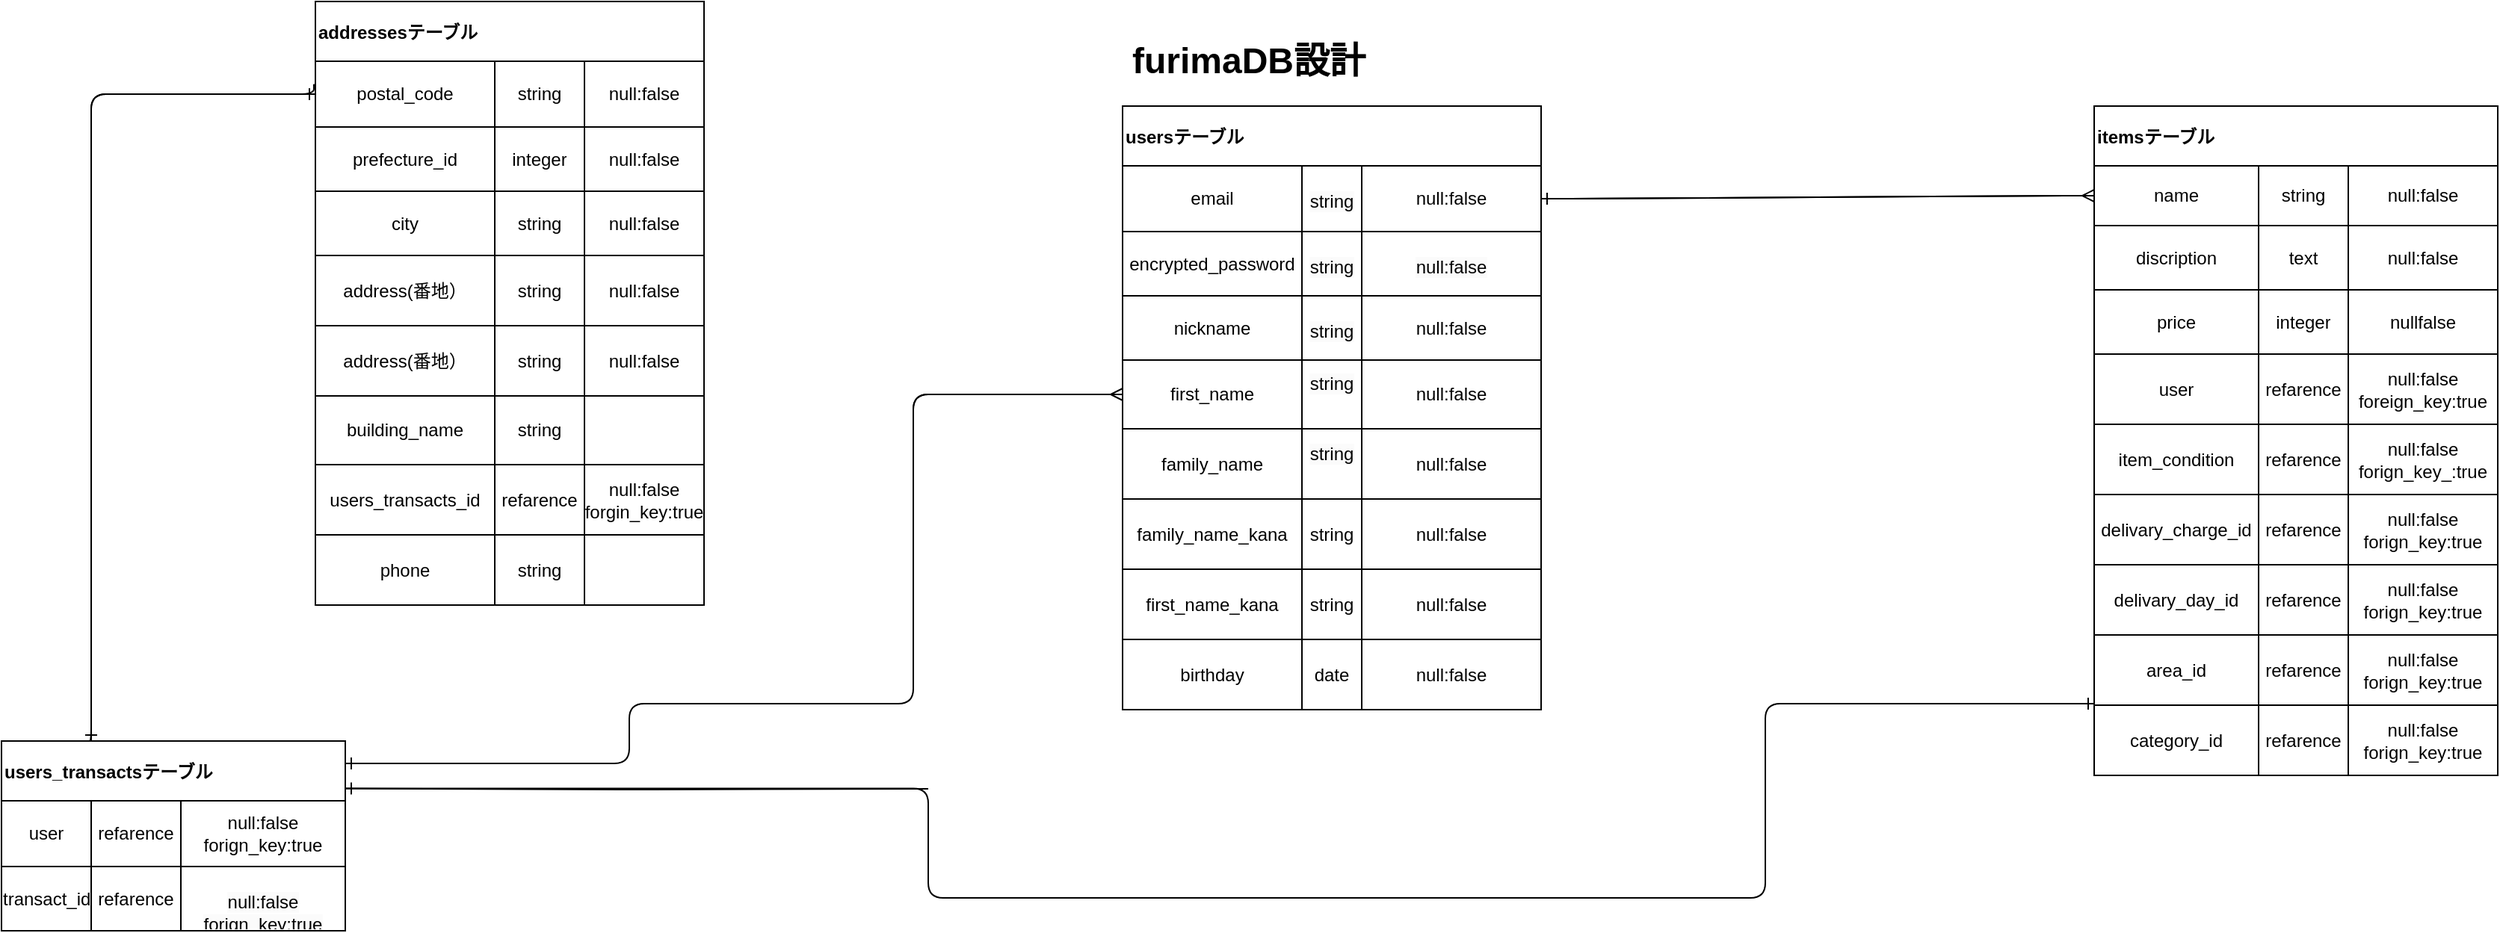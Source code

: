 <mxfile>
    <diagram id="fxU1jM9mdacjZr4v6jLx" name="ページ1">
        <mxGraphModel dx="1643" dy="1139" grid="1" gridSize="10" guides="1" tooltips="1" connect="1" arrows="1" fold="1" page="1" pageScale="1" pageWidth="827" pageHeight="1169" math="0" shadow="0">
            <root>
                <mxCell id="0"/>
                <mxCell id="1" parent="0"/>
                <mxCell id="2" value="usersテーブル" style="shape=table;startSize=40;container=1;collapsible=0;childLayout=tableLayout;fontStyle=1;align=left;swimlaneFillColor=none;fontSize=12;" parent="1" vertex="1">
                    <mxGeometry x="280" y="160" width="280" height="170" as="geometry"/>
                </mxCell>
                <mxCell id="7" value="" style="shape=tableRow;horizontal=0;startSize=0;swimlaneHead=0;swimlaneBody=0;top=0;left=0;bottom=0;right=0;collapsible=0;dropTarget=0;fillColor=none;points=[[0,0.5],[1,0.5]];portConstraint=eastwest;fontSize=12;" parent="2" vertex="1">
                    <mxGeometry y="40" width="280" height="44" as="geometry"/>
                </mxCell>
                <mxCell id="8" value="email" style="shape=partialRectangle;html=1;whiteSpace=wrap;connectable=0;fillColor=none;top=0;left=0;bottom=0;right=0;overflow=hidden;fontSize=12;" parent="7" vertex="1">
                    <mxGeometry width="120" height="44" as="geometry">
                        <mxRectangle width="120" height="44" as="alternateBounds"/>
                    </mxGeometry>
                </mxCell>
                <mxCell id="9" value="&#10;&lt;span style=&quot;color: rgb(0, 0, 0); font-family: Helvetica; font-size: 12px; font-style: normal; font-variant-ligatures: normal; font-variant-caps: normal; font-weight: 400; letter-spacing: normal; orphans: 2; text-align: center; text-indent: 0px; text-transform: none; widows: 2; word-spacing: 0px; -webkit-text-stroke-width: 0px; background-color: rgb(251, 251, 251); text-decoration-thickness: initial; text-decoration-style: initial; text-decoration-color: initial; float: none; display: inline !important;&quot;&gt;string&lt;/span&gt;&#10;&#10;" style="shape=partialRectangle;html=1;whiteSpace=wrap;connectable=0;fillColor=none;top=0;left=0;bottom=0;right=0;overflow=hidden;fontSize=12;" parent="7" vertex="1">
                    <mxGeometry x="120" width="40" height="44" as="geometry">
                        <mxRectangle width="40" height="44" as="alternateBounds"/>
                    </mxGeometry>
                </mxCell>
                <mxCell id="10" value="null:false" style="shape=partialRectangle;html=1;whiteSpace=wrap;connectable=0;fillColor=none;top=0;left=0;bottom=0;right=0;overflow=hidden;fontSize=12;" parent="7" vertex="1">
                    <mxGeometry x="160" width="120" height="44" as="geometry">
                        <mxRectangle width="120" height="44" as="alternateBounds"/>
                    </mxGeometry>
                </mxCell>
                <mxCell id="11" value="" style="shape=tableRow;horizontal=0;startSize=0;swimlaneHead=0;swimlaneBody=0;top=0;left=0;bottom=0;right=0;collapsible=0;dropTarget=0;fillColor=none;points=[[0,0.5],[1,0.5]];portConstraint=eastwest;fontSize=12;" parent="2" vertex="1">
                    <mxGeometry y="84" width="280" height="43" as="geometry"/>
                </mxCell>
                <mxCell id="12" value="encrypted_password" style="shape=partialRectangle;html=1;whiteSpace=wrap;connectable=0;fillColor=none;top=0;left=0;bottom=0;right=0;overflow=hidden;fontSize=12;" parent="11" vertex="1">
                    <mxGeometry width="120" height="43" as="geometry">
                        <mxRectangle width="120" height="43" as="alternateBounds"/>
                    </mxGeometry>
                </mxCell>
                <mxCell id="13" value="&#10;&lt;span style=&quot;color: rgb(0, 0, 0); font-family: Helvetica; font-size: 12px; font-style: normal; font-variant-ligatures: normal; font-variant-caps: normal; font-weight: 400; letter-spacing: normal; orphans: 2; text-align: center; text-indent: 0px; text-transform: none; widows: 2; word-spacing: 0px; -webkit-text-stroke-width: 0px; background-color: rgb(251, 251, 251); text-decoration-thickness: initial; text-decoration-style: initial; text-decoration-color: initial; float: none; display: inline !important;&quot;&gt;string&lt;/span&gt;&#10;&#10;" style="shape=partialRectangle;html=1;whiteSpace=wrap;connectable=0;fillColor=none;top=0;left=0;bottom=0;right=0;overflow=hidden;fontSize=12;" parent="11" vertex="1">
                    <mxGeometry x="120" width="40" height="43" as="geometry">
                        <mxRectangle width="40" height="43" as="alternateBounds"/>
                    </mxGeometry>
                </mxCell>
                <mxCell id="14" value="&#10;&lt;span style=&quot;color: rgb(0, 0, 0); font-family: Helvetica; font-size: 12px; font-style: normal; font-variant-ligatures: normal; font-variant-caps: normal; font-weight: 400; letter-spacing: normal; orphans: 2; text-align: center; text-indent: 0px; text-transform: none; widows: 2; word-spacing: 0px; -webkit-text-stroke-width: 0px; background-color: rgb(251, 251, 251); text-decoration-thickness: initial; text-decoration-style: initial; text-decoration-color: initial; float: none; display: inline !important;&quot;&gt;null:false&lt;/span&gt;&#10;&#10;" style="shape=partialRectangle;html=1;whiteSpace=wrap;connectable=0;fillColor=none;top=0;left=0;bottom=0;right=0;overflow=hidden;fontSize=12;" parent="11" vertex="1">
                    <mxGeometry x="160" width="120" height="43" as="geometry">
                        <mxRectangle width="120" height="43" as="alternateBounds"/>
                    </mxGeometry>
                </mxCell>
                <mxCell id="3" value="" style="shape=tableRow;horizontal=0;startSize=0;swimlaneHead=0;swimlaneBody=0;top=0;left=0;bottom=0;right=0;collapsible=0;dropTarget=0;fillColor=none;points=[[0,0.5],[1,0.5]];portConstraint=eastwest;fontSize=12;" parent="2" vertex="1">
                    <mxGeometry y="127" width="280" height="43" as="geometry"/>
                </mxCell>
                <mxCell id="4" value="nickname" style="shape=partialRectangle;html=1;whiteSpace=wrap;connectable=0;fillColor=none;top=0;left=0;bottom=0;right=0;overflow=hidden;fontSize=12;" parent="3" vertex="1">
                    <mxGeometry width="120" height="43" as="geometry">
                        <mxRectangle width="120" height="43" as="alternateBounds"/>
                    </mxGeometry>
                </mxCell>
                <mxCell id="5" value="&#10;&lt;span style=&quot;color: rgb(0, 0, 0); font-family: Helvetica; font-size: 12px; font-style: normal; font-variant-ligatures: normal; font-variant-caps: normal; font-weight: 400; letter-spacing: normal; orphans: 2; text-align: center; text-indent: 0px; text-transform: none; widows: 2; word-spacing: 0px; -webkit-text-stroke-width: 0px; background-color: rgb(251, 251, 251); text-decoration-thickness: initial; text-decoration-style: initial; text-decoration-color: initial; float: none; display: inline !important;&quot;&gt;string&lt;/span&gt;&#10;&#10;" style="shape=partialRectangle;html=1;whiteSpace=wrap;connectable=0;fillColor=none;top=0;left=0;bottom=0;right=0;overflow=hidden;fontSize=12;" parent="3" vertex="1">
                    <mxGeometry x="120" width="40" height="43" as="geometry">
                        <mxRectangle width="40" height="43" as="alternateBounds"/>
                    </mxGeometry>
                </mxCell>
                <mxCell id="6" value="null:false" style="shape=partialRectangle;html=1;whiteSpace=wrap;connectable=0;fillColor=none;top=0;left=0;bottom=0;right=0;overflow=hidden;fontSize=12;" parent="3" vertex="1">
                    <mxGeometry x="160" width="120" height="43" as="geometry">
                        <mxRectangle width="120" height="43" as="alternateBounds"/>
                    </mxGeometry>
                </mxCell>
                <mxCell id="17" value="furimaDB設計" style="text;strokeColor=none;fillColor=none;html=1;fontSize=24;fontStyle=1;verticalAlign=middle;align=center;" parent="1" vertex="1">
                    <mxGeometry x="314" y="110" width="100" height="40" as="geometry"/>
                </mxCell>
                <mxCell id="94" value="" style="childLayout=tableLayout;recursiveResize=0;shadow=0;fillColor=none;sketch=0;strokeColor=default;strokeWidth=1;fontSize=12;" parent="1" vertex="1">
                    <mxGeometry x="280" y="330" width="280" height="93" as="geometry"/>
                </mxCell>
                <mxCell id="99" style="shape=tableRow;horizontal=0;startSize=0;swimlaneHead=0;swimlaneBody=0;top=0;left=0;bottom=0;right=0;dropTarget=0;collapsible=0;recursiveResize=0;expand=0;fontStyle=0;fillColor=none;strokeColor=inherit;sketch=0;strokeWidth=1;fontSize=12;" parent="94" vertex="1">
                    <mxGeometry width="280" height="46" as="geometry"/>
                </mxCell>
                <mxCell id="100" value="first_name" style="connectable=0;recursiveResize=0;strokeColor=inherit;fillColor=none;align=center;whiteSpace=wrap;html=1;sketch=0;strokeWidth=1;fontSize=12;" parent="99" vertex="1">
                    <mxGeometry width="120" height="46" as="geometry">
                        <mxRectangle width="120" height="46" as="alternateBounds"/>
                    </mxGeometry>
                </mxCell>
                <mxCell id="101" value="&#10;&lt;span style=&quot;color: rgb(0, 0, 0); font-family: Helvetica; font-size: 12px; font-style: normal; font-variant-ligatures: normal; font-variant-caps: normal; font-weight: 400; letter-spacing: normal; orphans: 2; text-align: center; text-indent: 0px; text-transform: none; widows: 2; word-spacing: 0px; -webkit-text-stroke-width: 0px; background-color: rgb(251, 251, 251); text-decoration-thickness: initial; text-decoration-style: initial; text-decoration-color: initial; float: none; display: inline !important;&quot;&gt;string&lt;/span&gt;&#10;&#10;" style="connectable=0;recursiveResize=0;strokeColor=inherit;fillColor=none;align=center;whiteSpace=wrap;html=1;sketch=0;strokeWidth=1;fontSize=12;" parent="99" vertex="1">
                    <mxGeometry x="120" width="40" height="46" as="geometry">
                        <mxRectangle width="40" height="46" as="alternateBounds"/>
                    </mxGeometry>
                </mxCell>
                <mxCell id="102" value="null:false" style="connectable=0;recursiveResize=0;strokeColor=inherit;fillColor=none;align=center;whiteSpace=wrap;html=1;sketch=0;strokeWidth=1;fontSize=12;" parent="99" vertex="1">
                    <mxGeometry x="160" width="120" height="46" as="geometry">
                        <mxRectangle width="120" height="46" as="alternateBounds"/>
                    </mxGeometry>
                </mxCell>
                <mxCell id="103" style="shape=tableRow;horizontal=0;startSize=0;swimlaneHead=0;swimlaneBody=0;top=0;left=0;bottom=0;right=0;dropTarget=0;collapsible=0;recursiveResize=0;expand=0;fontStyle=0;fillColor=none;strokeColor=inherit;sketch=0;strokeWidth=1;fontSize=12;" parent="94" vertex="1">
                    <mxGeometry y="46" width="280" height="47" as="geometry"/>
                </mxCell>
                <mxCell id="104" value="family_name" style="connectable=0;recursiveResize=0;strokeColor=inherit;fillColor=none;align=center;whiteSpace=wrap;html=1;sketch=0;strokeWidth=1;fontSize=12;" parent="103" vertex="1">
                    <mxGeometry width="120" height="47" as="geometry">
                        <mxRectangle width="120" height="47" as="alternateBounds"/>
                    </mxGeometry>
                </mxCell>
                <mxCell id="105" value="&#10;&lt;span style=&quot;color: rgb(0, 0, 0); font-family: Helvetica; font-size: 12px; font-style: normal; font-variant-ligatures: normal; font-variant-caps: normal; font-weight: 400; letter-spacing: normal; orphans: 2; text-align: center; text-indent: 0px; text-transform: none; widows: 2; word-spacing: 0px; -webkit-text-stroke-width: 0px; background-color: rgb(251, 251, 251); text-decoration-thickness: initial; text-decoration-style: initial; text-decoration-color: initial; float: none; display: inline !important;&quot;&gt;string&lt;/span&gt;&#10;&#10;" style="connectable=0;recursiveResize=0;strokeColor=inherit;fillColor=none;align=center;whiteSpace=wrap;html=1;sketch=0;strokeWidth=1;fontSize=12;" parent="103" vertex="1">
                    <mxGeometry x="120" width="40" height="47" as="geometry">
                        <mxRectangle width="40" height="47" as="alternateBounds"/>
                    </mxGeometry>
                </mxCell>
                <mxCell id="106" value="null:false" style="connectable=0;recursiveResize=0;strokeColor=inherit;fillColor=none;align=center;whiteSpace=wrap;html=1;sketch=0;strokeWidth=1;fontSize=12;" parent="103" vertex="1">
                    <mxGeometry x="160" width="120" height="47" as="geometry">
                        <mxRectangle width="120" height="47" as="alternateBounds"/>
                    </mxGeometry>
                </mxCell>
                <mxCell id="220" value="itemsテーブル" style="shape=table;startSize=40;container=1;collapsible=0;childLayout=tableLayout;fontStyle=1;align=left;swimlaneFillColor=none;" parent="1" vertex="1">
                    <mxGeometry x="930" y="160" width="270" height="213" as="geometry"/>
                </mxCell>
                <mxCell id="221" value="" style="shape=tableRow;horizontal=0;startSize=0;swimlaneHead=0;swimlaneBody=0;top=0;left=0;bottom=0;right=0;collapsible=0;dropTarget=0;fillColor=none;points=[[0,0.5],[1,0.5]];portConstraint=eastwest;" parent="220" vertex="1">
                    <mxGeometry y="40" width="270" height="40" as="geometry"/>
                </mxCell>
                <mxCell id="222" value="name" style="shape=partialRectangle;html=1;whiteSpace=wrap;connectable=0;fillColor=none;top=0;left=0;bottom=0;right=0;overflow=hidden;" parent="221" vertex="1">
                    <mxGeometry width="110" height="40" as="geometry">
                        <mxRectangle width="110" height="40" as="alternateBounds"/>
                    </mxGeometry>
                </mxCell>
                <mxCell id="223" value="string" style="shape=partialRectangle;html=1;whiteSpace=wrap;connectable=0;fillColor=none;top=0;left=0;bottom=0;right=0;overflow=hidden;" parent="221" vertex="1">
                    <mxGeometry x="110" width="60" height="40" as="geometry">
                        <mxRectangle width="60" height="40" as="alternateBounds"/>
                    </mxGeometry>
                </mxCell>
                <mxCell id="224" value="null:false" style="shape=partialRectangle;html=1;whiteSpace=wrap;connectable=0;fillColor=none;top=0;left=0;bottom=0;right=0;overflow=hidden;" parent="221" vertex="1">
                    <mxGeometry x="170" width="100" height="40" as="geometry">
                        <mxRectangle width="100" height="40" as="alternateBounds"/>
                    </mxGeometry>
                </mxCell>
                <mxCell id="225" value="" style="shape=tableRow;horizontal=0;startSize=0;swimlaneHead=0;swimlaneBody=0;top=0;left=0;bottom=0;right=0;collapsible=0;dropTarget=0;fillColor=none;points=[[0,0.5],[1,0.5]];portConstraint=eastwest;" parent="220" vertex="1">
                    <mxGeometry y="80" width="270" height="43" as="geometry"/>
                </mxCell>
                <mxCell id="226" value="discription" style="shape=partialRectangle;html=1;whiteSpace=wrap;connectable=0;fillColor=none;top=0;left=0;bottom=0;right=0;overflow=hidden;" parent="225" vertex="1">
                    <mxGeometry width="110" height="43" as="geometry">
                        <mxRectangle width="110" height="43" as="alternateBounds"/>
                    </mxGeometry>
                </mxCell>
                <mxCell id="227" value="text" style="shape=partialRectangle;html=1;whiteSpace=wrap;connectable=0;fillColor=none;top=0;left=0;bottom=0;right=0;overflow=hidden;" parent="225" vertex="1">
                    <mxGeometry x="110" width="60" height="43" as="geometry">
                        <mxRectangle width="60" height="43" as="alternateBounds"/>
                    </mxGeometry>
                </mxCell>
                <mxCell id="228" value="null:false" style="shape=partialRectangle;html=1;whiteSpace=wrap;connectable=0;fillColor=none;top=0;left=0;bottom=0;right=0;overflow=hidden;" parent="225" vertex="1">
                    <mxGeometry x="170" width="100" height="43" as="geometry">
                        <mxRectangle width="100" height="43" as="alternateBounds"/>
                    </mxGeometry>
                </mxCell>
                <mxCell id="229" value="" style="shape=tableRow;horizontal=0;startSize=0;swimlaneHead=0;swimlaneBody=0;top=0;left=0;bottom=0;right=0;collapsible=0;dropTarget=0;fillColor=none;points=[[0,0.5],[1,0.5]];portConstraint=eastwest;" parent="220" vertex="1">
                    <mxGeometry y="123" width="270" height="43" as="geometry"/>
                </mxCell>
                <mxCell id="230" value="price" style="shape=partialRectangle;html=1;whiteSpace=wrap;connectable=0;fillColor=none;top=0;left=0;bottom=0;right=0;overflow=hidden;" parent="229" vertex="1">
                    <mxGeometry width="110" height="43" as="geometry">
                        <mxRectangle width="110" height="43" as="alternateBounds"/>
                    </mxGeometry>
                </mxCell>
                <mxCell id="231" value="integer" style="shape=partialRectangle;html=1;whiteSpace=wrap;connectable=0;fillColor=none;top=0;left=0;bottom=0;right=0;overflow=hidden;" parent="229" vertex="1">
                    <mxGeometry x="110" width="60" height="43" as="geometry">
                        <mxRectangle width="60" height="43" as="alternateBounds"/>
                    </mxGeometry>
                </mxCell>
                <mxCell id="232" value="nullfalse" style="shape=partialRectangle;html=1;whiteSpace=wrap;connectable=0;fillColor=none;top=0;left=0;bottom=0;right=0;overflow=hidden;" parent="229" vertex="1">
                    <mxGeometry x="170" width="100" height="43" as="geometry">
                        <mxRectangle width="100" height="43" as="alternateBounds"/>
                    </mxGeometry>
                </mxCell>
                <mxCell id="241" value="" style="shape=tableRow;horizontal=0;startSize=0;swimlaneHead=0;swimlaneBody=0;top=0;left=0;bottom=0;right=0;dropTarget=0;collapsible=0;recursiveResize=0;expand=0;fontStyle=0;fillColor=none;strokeColor=inherit;sketch=0;strokeWidth=1;" parent="220" vertex="1">
                    <mxGeometry y="166" width="270" height="47" as="geometry"/>
                </mxCell>
                <mxCell id="242" value="user" style="connectable=0;recursiveResize=0;strokeColor=inherit;fillColor=none;align=center;whiteSpace=wrap;html=1;sketch=0;strokeWidth=1;" parent="241" vertex="1">
                    <mxGeometry width="110" height="47" as="geometry">
                        <mxRectangle width="110" height="47" as="alternateBounds"/>
                    </mxGeometry>
                </mxCell>
                <mxCell id="243" value="refarence" style="connectable=0;recursiveResize=0;strokeColor=inherit;fillColor=none;align=center;whiteSpace=wrap;html=1;sketch=0;strokeWidth=1;" parent="241" vertex="1">
                    <mxGeometry x="110" width="60" height="47" as="geometry">
                        <mxRectangle width="60" height="47" as="alternateBounds"/>
                    </mxGeometry>
                </mxCell>
                <mxCell id="244" value="null:false&lt;br&gt;foreign_key:true" style="connectable=0;recursiveResize=0;strokeColor=inherit;fillColor=none;align=center;whiteSpace=wrap;html=1;sketch=0;strokeWidth=1;" parent="241" vertex="1">
                    <mxGeometry x="170" width="100" height="47" as="geometry">
                        <mxRectangle width="100" height="47" as="alternateBounds"/>
                    </mxGeometry>
                </mxCell>
                <mxCell id="246" value="addressesテーブル" style="shape=table;startSize=40;container=1;collapsible=0;childLayout=tableLayout;fontStyle=1;align=left;swimlaneFillColor=none;" parent="1" vertex="1">
                    <mxGeometry x="-260" y="90" width="260" height="170" as="geometry"/>
                </mxCell>
                <mxCell id="247" value="" style="shape=tableRow;horizontal=0;startSize=0;swimlaneHead=0;swimlaneBody=0;top=0;left=0;bottom=0;right=0;collapsible=0;dropTarget=0;fillColor=none;points=[[0,0.5],[1,0.5]];portConstraint=eastwest;" parent="246" vertex="1">
                    <mxGeometry y="40" width="260" height="44" as="geometry"/>
                </mxCell>
                <mxCell id="248" value="postal_code" style="shape=partialRectangle;html=1;whiteSpace=wrap;connectable=0;fillColor=none;top=0;left=0;bottom=0;right=0;overflow=hidden;" parent="247" vertex="1">
                    <mxGeometry width="120" height="44" as="geometry">
                        <mxRectangle width="120" height="44" as="alternateBounds"/>
                    </mxGeometry>
                </mxCell>
                <mxCell id="249" value="string" style="shape=partialRectangle;html=1;whiteSpace=wrap;connectable=0;fillColor=none;top=0;left=0;bottom=0;right=0;overflow=hidden;" parent="247" vertex="1">
                    <mxGeometry x="120" width="60" height="44" as="geometry">
                        <mxRectangle width="60" height="44" as="alternateBounds"/>
                    </mxGeometry>
                </mxCell>
                <mxCell id="250" value="null:false" style="shape=partialRectangle;html=1;whiteSpace=wrap;connectable=0;fillColor=none;top=0;left=0;bottom=0;right=0;overflow=hidden;" parent="247" vertex="1">
                    <mxGeometry x="180" width="80" height="44" as="geometry">
                        <mxRectangle width="80" height="44" as="alternateBounds"/>
                    </mxGeometry>
                </mxCell>
                <mxCell id="251" value="" style="shape=tableRow;horizontal=0;startSize=0;swimlaneHead=0;swimlaneBody=0;top=0;left=0;bottom=0;right=0;collapsible=0;dropTarget=0;fillColor=none;points=[[0,0.5],[1,0.5]];portConstraint=eastwest;" parent="246" vertex="1">
                    <mxGeometry y="84" width="260" height="43" as="geometry"/>
                </mxCell>
                <mxCell id="252" value="prefecture_id" style="shape=partialRectangle;html=1;whiteSpace=wrap;connectable=0;fillColor=none;top=0;left=0;bottom=0;right=0;overflow=hidden;" parent="251" vertex="1">
                    <mxGeometry width="120" height="43" as="geometry">
                        <mxRectangle width="120" height="43" as="alternateBounds"/>
                    </mxGeometry>
                </mxCell>
                <mxCell id="253" value="integer" style="shape=partialRectangle;html=1;whiteSpace=wrap;connectable=0;fillColor=none;top=0;left=0;bottom=0;right=0;overflow=hidden;" parent="251" vertex="1">
                    <mxGeometry x="120" width="60" height="43" as="geometry">
                        <mxRectangle width="60" height="43" as="alternateBounds"/>
                    </mxGeometry>
                </mxCell>
                <mxCell id="254" value="null:false" style="shape=partialRectangle;html=1;whiteSpace=wrap;connectable=0;fillColor=none;top=0;left=0;bottom=0;right=0;overflow=hidden;" parent="251" vertex="1">
                    <mxGeometry x="180" width="80" height="43" as="geometry">
                        <mxRectangle width="80" height="43" as="alternateBounds"/>
                    </mxGeometry>
                </mxCell>
                <mxCell id="255" value="" style="shape=tableRow;horizontal=0;startSize=0;swimlaneHead=0;swimlaneBody=0;top=0;left=0;bottom=0;right=0;collapsible=0;dropTarget=0;fillColor=none;points=[[0,0.5],[1,0.5]];portConstraint=eastwest;" parent="246" vertex="1">
                    <mxGeometry y="127" width="260" height="43" as="geometry"/>
                </mxCell>
                <mxCell id="256" value="city" style="shape=partialRectangle;html=1;whiteSpace=wrap;connectable=0;fillColor=none;top=0;left=0;bottom=0;right=0;overflow=hidden;" parent="255" vertex="1">
                    <mxGeometry width="120" height="43" as="geometry">
                        <mxRectangle width="120" height="43" as="alternateBounds"/>
                    </mxGeometry>
                </mxCell>
                <mxCell id="257" value="string" style="shape=partialRectangle;html=1;whiteSpace=wrap;connectable=0;fillColor=none;top=0;left=0;bottom=0;right=0;overflow=hidden;" parent="255" vertex="1">
                    <mxGeometry x="120" width="60" height="43" as="geometry">
                        <mxRectangle width="60" height="43" as="alternateBounds"/>
                    </mxGeometry>
                </mxCell>
                <mxCell id="258" value="null:false" style="shape=partialRectangle;html=1;whiteSpace=wrap;connectable=0;fillColor=none;top=0;left=0;bottom=0;right=0;overflow=hidden;" parent="255" vertex="1">
                    <mxGeometry x="180" width="80" height="43" as="geometry">
                        <mxRectangle width="80" height="43" as="alternateBounds"/>
                    </mxGeometry>
                </mxCell>
                <mxCell id="259" value="" style="childLayout=tableLayout;recursiveResize=0;shadow=0;fillColor=none;sketch=0;strokeColor=default;strokeWidth=1;" parent="1" vertex="1">
                    <mxGeometry x="-260" y="260" width="260" height="187" as="geometry"/>
                </mxCell>
                <mxCell id="438" value="" style="shape=tableRow;horizontal=0;startSize=0;swimlaneHead=0;swimlaneBody=0;top=0;left=0;bottom=0;right=0;dropTarget=0;collapsible=0;recursiveResize=0;expand=0;fontStyle=0;fillColor=none;strokeColor=inherit;sketch=0;strokeWidth=1;" vertex="1" parent="259">
                    <mxGeometry width="260" height="47" as="geometry"/>
                </mxCell>
                <mxCell id="439" value="address(番地）" style="connectable=0;recursiveResize=0;strokeColor=inherit;fillColor=none;align=center;whiteSpace=wrap;html=1;sketch=0;strokeWidth=1;" vertex="1" parent="438">
                    <mxGeometry width="120" height="47" as="geometry">
                        <mxRectangle width="120" height="47" as="alternateBounds"/>
                    </mxGeometry>
                </mxCell>
                <mxCell id="440" value="string" style="connectable=0;recursiveResize=0;strokeColor=inherit;fillColor=none;align=center;whiteSpace=wrap;html=1;sketch=0;strokeWidth=1;" vertex="1" parent="438">
                    <mxGeometry x="120" width="60" height="47" as="geometry">
                        <mxRectangle width="60" height="47" as="alternateBounds"/>
                    </mxGeometry>
                </mxCell>
                <mxCell id="441" value="null:false" style="connectable=0;recursiveResize=0;strokeColor=inherit;fillColor=none;align=center;whiteSpace=wrap;html=1;sketch=0;strokeWidth=1;" vertex="1" parent="438">
                    <mxGeometry x="180" width="80" height="47" as="geometry">
                        <mxRectangle width="80" height="47" as="alternateBounds"/>
                    </mxGeometry>
                </mxCell>
                <mxCell id="260" value="" style="shape=tableRow;horizontal=0;startSize=0;swimlaneHead=0;swimlaneBody=0;top=0;left=0;bottom=0;right=0;dropTarget=0;collapsible=0;recursiveResize=0;expand=0;fontStyle=0;fillColor=none;strokeColor=inherit;sketch=0;strokeWidth=1;" parent="259" vertex="1">
                    <mxGeometry y="47" width="260" height="47" as="geometry"/>
                </mxCell>
                <mxCell id="261" value="address(番地）" style="connectable=0;recursiveResize=0;strokeColor=inherit;fillColor=none;align=center;whiteSpace=wrap;html=1;sketch=0;strokeWidth=1;" parent="260" vertex="1">
                    <mxGeometry width="120" height="47" as="geometry">
                        <mxRectangle width="120" height="47" as="alternateBounds"/>
                    </mxGeometry>
                </mxCell>
                <mxCell id="262" value="string" style="connectable=0;recursiveResize=0;strokeColor=inherit;fillColor=none;align=center;whiteSpace=wrap;html=1;sketch=0;strokeWidth=1;" parent="260" vertex="1">
                    <mxGeometry x="120" width="60" height="47" as="geometry">
                        <mxRectangle width="60" height="47" as="alternateBounds"/>
                    </mxGeometry>
                </mxCell>
                <mxCell id="263" value="null:false" style="connectable=0;recursiveResize=0;strokeColor=inherit;fillColor=none;align=center;whiteSpace=wrap;html=1;sketch=0;strokeWidth=1;" parent="260" vertex="1">
                    <mxGeometry x="180" width="80" height="47" as="geometry">
                        <mxRectangle width="80" height="47" as="alternateBounds"/>
                    </mxGeometry>
                </mxCell>
                <mxCell id="264" style="shape=tableRow;horizontal=0;startSize=0;swimlaneHead=0;swimlaneBody=0;top=0;left=0;bottom=0;right=0;dropTarget=0;collapsible=0;recursiveResize=0;expand=0;fontStyle=0;fillColor=none;strokeColor=inherit;sketch=0;strokeWidth=1;" parent="259" vertex="1">
                    <mxGeometry y="94" width="260" height="46" as="geometry"/>
                </mxCell>
                <mxCell id="265" value="building_name" style="connectable=0;recursiveResize=0;strokeColor=inherit;fillColor=none;align=center;whiteSpace=wrap;html=1;sketch=0;strokeWidth=1;" parent="264" vertex="1">
                    <mxGeometry width="120" height="46" as="geometry">
                        <mxRectangle width="120" height="46" as="alternateBounds"/>
                    </mxGeometry>
                </mxCell>
                <mxCell id="266" value="string" style="connectable=0;recursiveResize=0;strokeColor=inherit;fillColor=none;align=center;whiteSpace=wrap;html=1;sketch=0;strokeWidth=1;" parent="264" vertex="1">
                    <mxGeometry x="120" width="60" height="46" as="geometry">
                        <mxRectangle width="60" height="46" as="alternateBounds"/>
                    </mxGeometry>
                </mxCell>
                <mxCell id="267" value="" style="connectable=0;recursiveResize=0;strokeColor=inherit;fillColor=none;align=center;whiteSpace=wrap;html=1;sketch=0;strokeWidth=1;" parent="264" vertex="1">
                    <mxGeometry x="180" width="80" height="46" as="geometry">
                        <mxRectangle width="80" height="46" as="alternateBounds"/>
                    </mxGeometry>
                </mxCell>
                <mxCell id="268" style="shape=tableRow;horizontal=0;startSize=0;swimlaneHead=0;swimlaneBody=0;top=0;left=0;bottom=0;right=0;dropTarget=0;collapsible=0;recursiveResize=0;expand=0;fontStyle=0;fillColor=none;strokeColor=inherit;sketch=0;strokeWidth=1;" parent="259" vertex="1">
                    <mxGeometry y="140" width="260" height="47" as="geometry"/>
                </mxCell>
                <mxCell id="269" value="users_transacts_id" style="connectable=0;recursiveResize=0;strokeColor=inherit;fillColor=none;align=center;whiteSpace=wrap;html=1;sketch=0;strokeWidth=1;" parent="268" vertex="1">
                    <mxGeometry width="120" height="47" as="geometry">
                        <mxRectangle width="120" height="47" as="alternateBounds"/>
                    </mxGeometry>
                </mxCell>
                <mxCell id="270" value="refarence" style="connectable=0;recursiveResize=0;strokeColor=inherit;fillColor=none;align=center;whiteSpace=wrap;html=1;sketch=0;strokeWidth=1;" parent="268" vertex="1">
                    <mxGeometry x="120" width="60" height="47" as="geometry">
                        <mxRectangle width="60" height="47" as="alternateBounds"/>
                    </mxGeometry>
                </mxCell>
                <mxCell id="271" value="null:false&lt;br&gt;forgin_key:true" style="connectable=0;recursiveResize=0;strokeColor=inherit;fillColor=none;align=center;whiteSpace=wrap;html=1;sketch=0;strokeWidth=1;" parent="268" vertex="1">
                    <mxGeometry x="180" width="80" height="47" as="geometry">
                        <mxRectangle width="80" height="47" as="alternateBounds"/>
                    </mxGeometry>
                </mxCell>
                <mxCell id="296" value="" style="edgeStyle=entityRelationEdgeStyle;fontSize=12;html=1;endArrow=ERone;endFill=1;entryX=1;entryY=0.5;entryDx=0;entryDy=0;exitX=0;exitY=0.5;exitDx=0;exitDy=0;" parent="1" source="221" target="7" edge="1">
                    <mxGeometry width="100" height="100" relative="1" as="geometry">
                        <mxPoint x="770" y="590" as="sourcePoint"/>
                        <mxPoint x="870" y="490" as="targetPoint"/>
                    </mxGeometry>
                </mxCell>
                <mxCell id="297" value="" style="edgeStyle=entityRelationEdgeStyle;fontSize=12;html=1;endArrow=ERmany;entryX=0;entryY=0.5;entryDx=0;entryDy=0;exitX=1;exitY=0.5;exitDx=0;exitDy=0;" parent="1" source="7" target="221" edge="1">
                    <mxGeometry width="100" height="100" relative="1" as="geometry">
                        <mxPoint x="570" y="250" as="sourcePoint"/>
                        <mxPoint x="870" y="490" as="targetPoint"/>
                    </mxGeometry>
                </mxCell>
                <mxCell id="298" style="shape=tableRow;horizontal=0;startSize=0;swimlaneHead=0;swimlaneBody=0;top=0;left=0;bottom=0;right=0;dropTarget=0;collapsible=0;recursiveResize=0;expand=0;fontStyle=0;fillColor=none;strokeColor=inherit;sketch=0;strokeWidth=1;fontSize=12;" parent="1" vertex="1">
                    <mxGeometry x="280" y="470" width="280" height="47" as="geometry"/>
                </mxCell>
                <mxCell id="315" value="" style="childLayout=tableLayout;recursiveResize=0;shadow=0;fillColor=none;sketch=0;strokeColor=default;strokeWidth=1;" parent="1" vertex="1">
                    <mxGeometry x="930" y="373" width="270" height="94" as="geometry"/>
                </mxCell>
                <mxCell id="316" value="" style="shape=tableRow;horizontal=0;startSize=0;swimlaneHead=0;swimlaneBody=0;top=0;left=0;bottom=0;right=0;dropTarget=0;collapsible=0;recursiveResize=0;expand=0;fontStyle=0;fillColor=none;strokeColor=inherit;sketch=0;strokeWidth=1;" parent="315" vertex="1">
                    <mxGeometry width="270" height="47" as="geometry"/>
                </mxCell>
                <mxCell id="317" value="item_condition" style="connectable=0;recursiveResize=0;strokeColor=inherit;fillColor=none;align=center;whiteSpace=wrap;html=1;sketch=0;strokeWidth=1;" parent="316" vertex="1">
                    <mxGeometry width="110" height="47" as="geometry">
                        <mxRectangle width="110" height="47" as="alternateBounds"/>
                    </mxGeometry>
                </mxCell>
                <mxCell id="318" value="refarence" style="connectable=0;recursiveResize=0;strokeColor=inherit;fillColor=none;align=center;whiteSpace=wrap;html=1;sketch=0;strokeWidth=1;" parent="316" vertex="1">
                    <mxGeometry x="110" width="60" height="47" as="geometry">
                        <mxRectangle width="60" height="47" as="alternateBounds"/>
                    </mxGeometry>
                </mxCell>
                <mxCell id="319" value="null:false&lt;br&gt;forign_key_:true" style="connectable=0;recursiveResize=0;strokeColor=inherit;fillColor=none;align=center;whiteSpace=wrap;html=1;sketch=0;strokeWidth=1;" parent="316" vertex="1">
                    <mxGeometry x="170" width="100" height="47" as="geometry">
                        <mxRectangle width="100" height="47" as="alternateBounds"/>
                    </mxGeometry>
                </mxCell>
                <mxCell id="324" style="shape=tableRow;horizontal=0;startSize=0;swimlaneHead=0;swimlaneBody=0;top=0;left=0;bottom=0;right=0;dropTarget=0;collapsible=0;recursiveResize=0;expand=0;fontStyle=0;fillColor=none;strokeColor=inherit;sketch=0;strokeWidth=1;" parent="315" vertex="1">
                    <mxGeometry y="47" width="270" height="47" as="geometry"/>
                </mxCell>
                <mxCell id="325" value="delivary_charge_id" style="connectable=0;recursiveResize=0;strokeColor=inherit;fillColor=none;align=center;whiteSpace=wrap;html=1;sketch=0;strokeWidth=1;" parent="324" vertex="1">
                    <mxGeometry width="110" height="47" as="geometry">
                        <mxRectangle width="110" height="47" as="alternateBounds"/>
                    </mxGeometry>
                </mxCell>
                <mxCell id="326" value="refarence" style="connectable=0;recursiveResize=0;strokeColor=inherit;fillColor=none;align=center;whiteSpace=wrap;html=1;sketch=0;strokeWidth=1;" parent="324" vertex="1">
                    <mxGeometry x="110" width="60" height="47" as="geometry">
                        <mxRectangle width="60" height="47" as="alternateBounds"/>
                    </mxGeometry>
                </mxCell>
                <mxCell id="327" value="null:false&lt;br&gt;forign_key:true" style="connectable=0;recursiveResize=0;strokeColor=inherit;fillColor=none;align=center;whiteSpace=wrap;html=1;sketch=0;strokeWidth=1;" parent="324" vertex="1">
                    <mxGeometry x="170" width="100" height="47" as="geometry">
                        <mxRectangle width="100" height="47" as="alternateBounds"/>
                    </mxGeometry>
                </mxCell>
                <mxCell id="329" value="" style="childLayout=tableLayout;recursiveResize=0;shadow=0;fillColor=none;sketch=0;strokeColor=default;strokeWidth=1;" parent="1" vertex="1">
                    <mxGeometry x="930" y="467" width="270" height="141" as="geometry"/>
                </mxCell>
                <mxCell id="330" value="" style="shape=tableRow;horizontal=0;startSize=0;swimlaneHead=0;swimlaneBody=0;top=0;left=0;bottom=0;right=0;dropTarget=0;collapsible=0;recursiveResize=0;expand=0;fontStyle=0;fillColor=none;strokeColor=inherit;sketch=0;strokeWidth=1;" parent="329" vertex="1">
                    <mxGeometry width="270" height="47" as="geometry"/>
                </mxCell>
                <mxCell id="331" value="delivary_day_id" style="connectable=0;recursiveResize=0;strokeColor=inherit;fillColor=none;align=center;whiteSpace=wrap;html=1;sketch=0;strokeWidth=1;" parent="330" vertex="1">
                    <mxGeometry width="110" height="47" as="geometry">
                        <mxRectangle width="110" height="47" as="alternateBounds"/>
                    </mxGeometry>
                </mxCell>
                <mxCell id="332" value="refarence" style="connectable=0;recursiveResize=0;strokeColor=inherit;fillColor=none;align=center;whiteSpace=wrap;html=1;sketch=0;strokeWidth=1;" parent="330" vertex="1">
                    <mxGeometry x="110" width="60" height="47" as="geometry">
                        <mxRectangle width="60" height="47" as="alternateBounds"/>
                    </mxGeometry>
                </mxCell>
                <mxCell id="333" value="null:false&lt;br style=&quot;border-color: var(--border-color);&quot;&gt;forign_key:true" style="connectable=0;recursiveResize=0;strokeColor=inherit;fillColor=none;align=center;whiteSpace=wrap;html=1;sketch=0;strokeWidth=1;" parent="330" vertex="1">
                    <mxGeometry x="170" width="100" height="47" as="geometry">
                        <mxRectangle width="100" height="47" as="alternateBounds"/>
                    </mxGeometry>
                </mxCell>
                <mxCell id="338" style="shape=tableRow;horizontal=0;startSize=0;swimlaneHead=0;swimlaneBody=0;top=0;left=0;bottom=0;right=0;dropTarget=0;collapsible=0;recursiveResize=0;expand=0;fontStyle=0;fillColor=none;strokeColor=inherit;sketch=0;strokeWidth=1;" parent="329" vertex="1">
                    <mxGeometry y="47" width="270" height="47" as="geometry"/>
                </mxCell>
                <mxCell id="339" value="area_id" style="connectable=0;recursiveResize=0;strokeColor=inherit;fillColor=none;align=center;whiteSpace=wrap;html=1;sketch=0;strokeWidth=1;" parent="338" vertex="1">
                    <mxGeometry width="110" height="47" as="geometry">
                        <mxRectangle width="110" height="47" as="alternateBounds"/>
                    </mxGeometry>
                </mxCell>
                <mxCell id="340" value="refarence" style="connectable=0;recursiveResize=0;strokeColor=inherit;fillColor=none;align=center;whiteSpace=wrap;html=1;sketch=0;strokeWidth=1;" parent="338" vertex="1">
                    <mxGeometry x="110" width="60" height="47" as="geometry">
                        <mxRectangle width="60" height="47" as="alternateBounds"/>
                    </mxGeometry>
                </mxCell>
                <mxCell id="341" value="null:false&lt;br style=&quot;border-color: var(--border-color);&quot;&gt;forign_key:true" style="connectable=0;recursiveResize=0;strokeColor=inherit;fillColor=none;align=center;whiteSpace=wrap;html=1;sketch=0;strokeWidth=1;" parent="338" vertex="1">
                    <mxGeometry x="170" width="100" height="47" as="geometry">
                        <mxRectangle width="100" height="47" as="alternateBounds"/>
                    </mxGeometry>
                </mxCell>
                <mxCell id="350" value="" style="shape=tableRow;horizontal=0;startSize=0;swimlaneHead=0;swimlaneBody=0;top=0;left=0;bottom=0;right=0;dropTarget=0;collapsible=0;recursiveResize=0;expand=0;fontStyle=0;fillColor=none;strokeColor=inherit;sketch=0;strokeWidth=1;" parent="329" vertex="1">
                    <mxGeometry y="94" width="270" height="47" as="geometry"/>
                </mxCell>
                <mxCell id="351" value="category_id" style="connectable=0;recursiveResize=0;strokeColor=inherit;fillColor=none;align=center;whiteSpace=wrap;html=1;sketch=0;strokeWidth=1;" parent="350" vertex="1">
                    <mxGeometry width="110" height="47" as="geometry">
                        <mxRectangle width="110" height="47" as="alternateBounds"/>
                    </mxGeometry>
                </mxCell>
                <mxCell id="352" value="refarence" style="connectable=0;recursiveResize=0;strokeColor=inherit;fillColor=none;align=center;whiteSpace=wrap;html=1;sketch=0;strokeWidth=1;" parent="350" vertex="1">
                    <mxGeometry x="110" width="60" height="47" as="geometry">
                        <mxRectangle width="60" height="47" as="alternateBounds"/>
                    </mxGeometry>
                </mxCell>
                <mxCell id="353" value="null:false&lt;br style=&quot;border-color: var(--border-color);&quot;&gt;forign_key:true" style="connectable=0;recursiveResize=0;strokeColor=inherit;fillColor=none;align=center;whiteSpace=wrap;html=1;sketch=0;strokeWidth=1;" parent="350" vertex="1">
                    <mxGeometry x="170" width="100" height="47" as="geometry">
                        <mxRectangle width="100" height="47" as="alternateBounds"/>
                    </mxGeometry>
                </mxCell>
                <mxCell id="371" value="" style="childLayout=tableLayout;recursiveResize=0;shadow=0;fillColor=none;sketch=0;strokeColor=default;strokeWidth=1;" parent="1" vertex="1">
                    <mxGeometry x="280" y="470" width="280" height="94" as="geometry"/>
                </mxCell>
                <mxCell id="372" value="" style="shape=tableRow;horizontal=0;startSize=0;swimlaneHead=0;swimlaneBody=0;top=0;left=0;bottom=0;right=0;dropTarget=0;collapsible=0;recursiveResize=0;expand=0;fontStyle=0;fillColor=none;strokeColor=inherit;sketch=0;strokeWidth=1;" parent="371" vertex="1">
                    <mxGeometry width="280" height="47" as="geometry"/>
                </mxCell>
                <mxCell id="373" value="first_name_kana" style="connectable=0;recursiveResize=0;strokeColor=inherit;fillColor=none;align=center;whiteSpace=wrap;html=1;sketch=0;strokeWidth=1;" parent="372" vertex="1">
                    <mxGeometry width="120" height="47" as="geometry">
                        <mxRectangle width="120" height="47" as="alternateBounds"/>
                    </mxGeometry>
                </mxCell>
                <mxCell id="374" value="string" style="connectable=0;recursiveResize=0;strokeColor=inherit;fillColor=none;align=center;whiteSpace=wrap;html=1;sketch=0;strokeWidth=1;" parent="372" vertex="1">
                    <mxGeometry x="120" width="40" height="47" as="geometry">
                        <mxRectangle width="40" height="47" as="alternateBounds"/>
                    </mxGeometry>
                </mxCell>
                <mxCell id="375" value="null:false" style="connectable=0;recursiveResize=0;strokeColor=inherit;fillColor=none;align=center;whiteSpace=wrap;html=1;sketch=0;strokeWidth=1;" parent="372" vertex="1">
                    <mxGeometry x="160" width="120" height="47" as="geometry">
                        <mxRectangle width="120" height="47" as="alternateBounds"/>
                    </mxGeometry>
                </mxCell>
                <mxCell id="380" style="shape=tableRow;horizontal=0;startSize=0;swimlaneHead=0;swimlaneBody=0;top=0;left=0;bottom=0;right=0;dropTarget=0;collapsible=0;recursiveResize=0;expand=0;fontStyle=0;fillColor=none;strokeColor=inherit;sketch=0;strokeWidth=1;" parent="371" vertex="1">
                    <mxGeometry y="47" width="280" height="47" as="geometry"/>
                </mxCell>
                <mxCell id="381" value="birthday" style="connectable=0;recursiveResize=0;strokeColor=inherit;fillColor=none;align=center;whiteSpace=wrap;html=1;sketch=0;strokeWidth=1;" parent="380" vertex="1">
                    <mxGeometry width="120" height="47" as="geometry">
                        <mxRectangle width="120" height="47" as="alternateBounds"/>
                    </mxGeometry>
                </mxCell>
                <mxCell id="382" value="date" style="connectable=0;recursiveResize=0;strokeColor=inherit;fillColor=none;align=center;whiteSpace=wrap;html=1;sketch=0;strokeWidth=1;" parent="380" vertex="1">
                    <mxGeometry x="120" width="40" height="47" as="geometry">
                        <mxRectangle width="40" height="47" as="alternateBounds"/>
                    </mxGeometry>
                </mxCell>
                <mxCell id="383" value="null:false" style="connectable=0;recursiveResize=0;strokeColor=inherit;fillColor=none;align=center;whiteSpace=wrap;html=1;sketch=0;strokeWidth=1;" parent="380" vertex="1">
                    <mxGeometry x="160" width="120" height="47" as="geometry">
                        <mxRectangle width="120" height="47" as="alternateBounds"/>
                    </mxGeometry>
                </mxCell>
                <mxCell id="301" value="null:false" style="connectable=0;recursiveResize=0;strokeColor=inherit;fillColor=none;align=center;whiteSpace=wrap;html=1;sketch=0;strokeWidth=1;fontSize=12;" parent="1" vertex="1">
                    <mxGeometry x="440" y="423" width="120" height="47" as="geometry">
                        <mxRectangle width="120" height="47" as="alternateBounds"/>
                    </mxGeometry>
                </mxCell>
                <mxCell id="300" value="string" style="connectable=0;recursiveResize=0;strokeColor=inherit;fillColor=none;align=center;whiteSpace=wrap;html=1;sketch=0;strokeWidth=1;fontSize=12;" parent="1" vertex="1">
                    <mxGeometry x="400" y="423" width="40" height="47" as="geometry">
                        <mxRectangle width="60" height="47" as="alternateBounds"/>
                    </mxGeometry>
                </mxCell>
                <mxCell id="299" value="family_name_kana" style="connectable=0;recursiveResize=0;strokeColor=inherit;fillColor=none;align=center;whiteSpace=wrap;html=1;sketch=0;strokeWidth=1;fontSize=12;" parent="1" vertex="1">
                    <mxGeometry x="280" y="423" width="120" height="47" as="geometry">
                        <mxRectangle width="100" height="47" as="alternateBounds"/>
                    </mxGeometry>
                </mxCell>
                <mxCell id="409" value="users_transactsテーブル" style="shape=table;startSize=40;container=1;collapsible=0;childLayout=tableLayout;fontStyle=1;align=left;swimlaneFillColor=none;" parent="1" vertex="1">
                    <mxGeometry x="-470" y="585" width="230" height="127" as="geometry"/>
                </mxCell>
                <mxCell id="410" value="" style="shape=tableRow;horizontal=0;startSize=0;swimlaneHead=0;swimlaneBody=0;top=0;left=0;bottom=0;right=0;collapsible=0;dropTarget=0;fillColor=none;points=[[0,0.5],[1,0.5]];portConstraint=eastwest;" parent="409" vertex="1">
                    <mxGeometry y="40" width="230" height="44" as="geometry"/>
                </mxCell>
                <mxCell id="411" value="user" style="shape=partialRectangle;html=1;whiteSpace=wrap;connectable=0;fillColor=none;top=0;left=0;bottom=0;right=0;overflow=hidden;" parent="410" vertex="1">
                    <mxGeometry width="60" height="44" as="geometry">
                        <mxRectangle width="60" height="44" as="alternateBounds"/>
                    </mxGeometry>
                </mxCell>
                <mxCell id="412" value="refarence" style="shape=partialRectangle;html=1;whiteSpace=wrap;connectable=0;fillColor=none;top=0;left=0;bottom=0;right=0;overflow=hidden;" parent="410" vertex="1">
                    <mxGeometry x="60" width="60" height="44" as="geometry">
                        <mxRectangle width="60" height="44" as="alternateBounds"/>
                    </mxGeometry>
                </mxCell>
                <mxCell id="413" value="null:false&lt;br style=&quot;border-color: var(--border-color);&quot;&gt;forign_key:true" style="shape=partialRectangle;html=1;whiteSpace=wrap;connectable=0;fillColor=none;top=0;left=0;bottom=0;right=0;overflow=hidden;" parent="410" vertex="1">
                    <mxGeometry x="120" width="110" height="44" as="geometry">
                        <mxRectangle width="110" height="44" as="alternateBounds"/>
                    </mxGeometry>
                </mxCell>
                <mxCell id="414" value="" style="shape=tableRow;horizontal=0;startSize=0;swimlaneHead=0;swimlaneBody=0;top=0;left=0;bottom=0;right=0;collapsible=0;dropTarget=0;fillColor=none;points=[[0,0.5],[1,0.5]];portConstraint=eastwest;" parent="409" vertex="1">
                    <mxGeometry y="84" width="230" height="43" as="geometry"/>
                </mxCell>
                <mxCell id="415" value="transact_id" style="shape=partialRectangle;html=1;whiteSpace=wrap;connectable=0;fillColor=none;top=0;left=0;bottom=0;right=0;overflow=hidden;" parent="414" vertex="1">
                    <mxGeometry width="60" height="43" as="geometry">
                        <mxRectangle width="60" height="43" as="alternateBounds"/>
                    </mxGeometry>
                </mxCell>
                <mxCell id="416" value="refarence" style="shape=partialRectangle;html=1;whiteSpace=wrap;connectable=0;fillColor=none;top=0;left=0;bottom=0;right=0;overflow=hidden;" parent="414" vertex="1">
                    <mxGeometry x="60" width="60" height="43" as="geometry">
                        <mxRectangle width="60" height="43" as="alternateBounds"/>
                    </mxGeometry>
                </mxCell>
                <mxCell id="417" value="&#10;&lt;span style=&quot;color: rgb(0, 0, 0); font-family: Helvetica; font-size: 12px; font-style: normal; font-variant-ligatures: normal; font-variant-caps: normal; font-weight: 400; letter-spacing: normal; orphans: 2; text-align: center; text-indent: 0px; text-transform: none; widows: 2; word-spacing: 0px; -webkit-text-stroke-width: 0px; background-color: rgb(251, 251, 251); text-decoration-thickness: initial; text-decoration-style: initial; text-decoration-color: initial; float: none; display: inline !important;&quot;&gt;null:false&lt;/span&gt;&lt;br style=&quot;border-color: var(--border-color); color: rgb(0, 0, 0); font-family: Helvetica; font-size: 12px; font-style: normal; font-variant-ligatures: normal; font-variant-caps: normal; font-weight: 400; letter-spacing: normal; orphans: 2; text-align: center; text-indent: 0px; text-transform: none; widows: 2; word-spacing: 0px; -webkit-text-stroke-width: 0px; background-color: rgb(251, 251, 251); text-decoration-thickness: initial; text-decoration-style: initial; text-decoration-color: initial;&quot;&gt;&lt;span style=&quot;color: rgb(0, 0, 0); font-family: Helvetica; font-size: 12px; font-style: normal; font-variant-ligatures: normal; font-variant-caps: normal; font-weight: 400; letter-spacing: normal; orphans: 2; text-align: center; text-indent: 0px; text-transform: none; widows: 2; word-spacing: 0px; -webkit-text-stroke-width: 0px; background-color: rgb(251, 251, 251); text-decoration-thickness: initial; text-decoration-style: initial; text-decoration-color: initial; float: none; display: inline !important;&quot;&gt;forign_key:true&lt;/span&gt;&#10;&#10;" style="shape=partialRectangle;html=1;whiteSpace=wrap;connectable=0;fillColor=none;top=0;left=0;bottom=0;right=0;overflow=hidden;" parent="414" vertex="1">
                    <mxGeometry x="120" width="110" height="43" as="geometry">
                        <mxRectangle width="110" height="43" as="alternateBounds"/>
                    </mxGeometry>
                </mxCell>
                <mxCell id="427" value="" style="edgeStyle=orthogonalEdgeStyle;fontSize=12;html=1;endArrow=ERone;endFill=1;exitX=1;exitY=0.25;exitDx=0;exitDy=0;" parent="1" target="338" edge="1" source="409">
                    <mxGeometry width="100" height="100" relative="1" as="geometry">
                        <mxPoint x="20" y="600" as="sourcePoint"/>
                        <mxPoint x="950" y="550" as="targetPoint"/>
                        <Array as="points">
                            <mxPoint x="150" y="617"/>
                            <mxPoint x="150" y="690"/>
                            <mxPoint x="710" y="690"/>
                            <mxPoint x="710" y="560"/>
                        </Array>
                    </mxGeometry>
                </mxCell>
                <mxCell id="436" value="" style="edgeStyle=orthogonalEdgeStyle;fontSize=12;html=1;endArrow=ERone;endFill=1;exitX=-0.004;exitY=0.348;exitDx=0;exitDy=0;exitPerimeter=0;" parent="1" source="247" target="409" edge="1">
                    <mxGeometry width="100" height="100" relative="1" as="geometry">
                        <mxPoint x="-430" y="190" as="sourcePoint"/>
                        <mxPoint x="-430" y="560" as="targetPoint"/>
                        <Array as="points">
                            <mxPoint x="-261" y="152"/>
                            <mxPoint x="-410" y="152"/>
                        </Array>
                    </mxGeometry>
                </mxCell>
                <mxCell id="437" value="" style="edgeStyle=orthogonalEdgeStyle;fontSize=12;html=1;endArrow=ERone;endFill=1;exitX=0.25;exitY=0;exitDx=0;exitDy=0;entryX=0;entryY=0.5;entryDx=0;entryDy=0;" edge="1" parent="1" source="409" target="247">
                    <mxGeometry width="100" height="100" relative="1" as="geometry">
                        <mxPoint x="-370" y="560" as="sourcePoint"/>
                        <mxPoint x="-410" y="90" as="targetPoint"/>
                        <Array as="points">
                            <mxPoint x="-410" y="585"/>
                            <mxPoint x="-410" y="152"/>
                        </Array>
                    </mxGeometry>
                </mxCell>
                <mxCell id="442" value="" style="edgeStyle=orthogonalEdgeStyle;fontSize=12;html=1;endArrow=ERone;endFill=1;entryX=1;entryY=0.25;entryDx=0;entryDy=0;" edge="1" parent="1" target="409">
                    <mxGeometry width="100" height="100" relative="1" as="geometry">
                        <mxPoint x="150" y="617" as="sourcePoint"/>
                        <mxPoint x="-150" y="680" as="targetPoint"/>
                    </mxGeometry>
                </mxCell>
                <mxCell id="443" value="" style="edgeStyle=orthogonalEdgeStyle;fontSize=12;html=1;endArrow=ERone;endFill=1;entryX=1;entryY=0.118;entryDx=0;entryDy=0;entryPerimeter=0;exitX=0;exitY=0.5;exitDx=0;exitDy=0;" edge="1" parent="1" source="99" target="409">
                    <mxGeometry width="100" height="100" relative="1" as="geometry">
                        <mxPoint x="250" y="360" as="sourcePoint"/>
                        <mxPoint x="40" y="570" as="targetPoint"/>
                        <Array as="points">
                            <mxPoint x="140" y="353"/>
                            <mxPoint x="140" y="560"/>
                            <mxPoint x="-50" y="560"/>
                            <mxPoint x="-50" y="600"/>
                        </Array>
                    </mxGeometry>
                </mxCell>
                <mxCell id="444" value="" style="edgeStyle=orthogonalEdgeStyle;fontSize=12;html=1;endArrow=ERmany;entryX=0;entryY=0.5;entryDx=0;entryDy=0;" edge="1" parent="1" target="99">
                    <mxGeometry width="100" height="100" relative="1" as="geometry">
                        <mxPoint x="140" y="550" as="sourcePoint"/>
                        <mxPoint x="230" y="396.5" as="targetPoint"/>
                        <Array as="points">
                            <mxPoint x="140" y="497"/>
                            <mxPoint x="140" y="353"/>
                        </Array>
                    </mxGeometry>
                </mxCell>
                <mxCell id="445" value="" style="childLayout=tableLayout;recursiveResize=0;shadow=0;fillColor=none;sketch=0;strokeColor=default;strokeWidth=1;" vertex="1" parent="1">
                    <mxGeometry x="-260" y="447" width="260" height="47" as="geometry"/>
                </mxCell>
                <mxCell id="446" value="" style="shape=tableRow;horizontal=0;startSize=0;swimlaneHead=0;swimlaneBody=0;top=0;left=0;bottom=0;right=0;dropTarget=0;collapsible=0;recursiveResize=0;expand=0;fontStyle=0;fillColor=none;strokeColor=inherit;sketch=0;strokeWidth=1;" vertex="1" parent="445">
                    <mxGeometry width="260" height="47" as="geometry"/>
                </mxCell>
                <mxCell id="447" value="phone" style="connectable=0;recursiveResize=0;strokeColor=inherit;fillColor=none;align=center;whiteSpace=wrap;html=1;sketch=0;strokeWidth=1;" vertex="1" parent="446">
                    <mxGeometry width="120" height="47" as="geometry">
                        <mxRectangle width="120" height="47" as="alternateBounds"/>
                    </mxGeometry>
                </mxCell>
                <mxCell id="448" value="string" style="connectable=0;recursiveResize=0;strokeColor=inherit;fillColor=none;align=center;whiteSpace=wrap;html=1;sketch=0;strokeWidth=1;" vertex="1" parent="446">
                    <mxGeometry x="120" width="60" height="47" as="geometry">
                        <mxRectangle width="60" height="47" as="alternateBounds"/>
                    </mxGeometry>
                </mxCell>
                <mxCell id="449" value="" style="connectable=0;recursiveResize=0;strokeColor=inherit;fillColor=none;align=center;whiteSpace=wrap;html=1;sketch=0;strokeWidth=1;" vertex="1" parent="446">
                    <mxGeometry x="180" width="80" height="47" as="geometry">
                        <mxRectangle width="80" height="47" as="alternateBounds"/>
                    </mxGeometry>
                </mxCell>
            </root>
        </mxGraphModel>
    </diagram>
</mxfile>